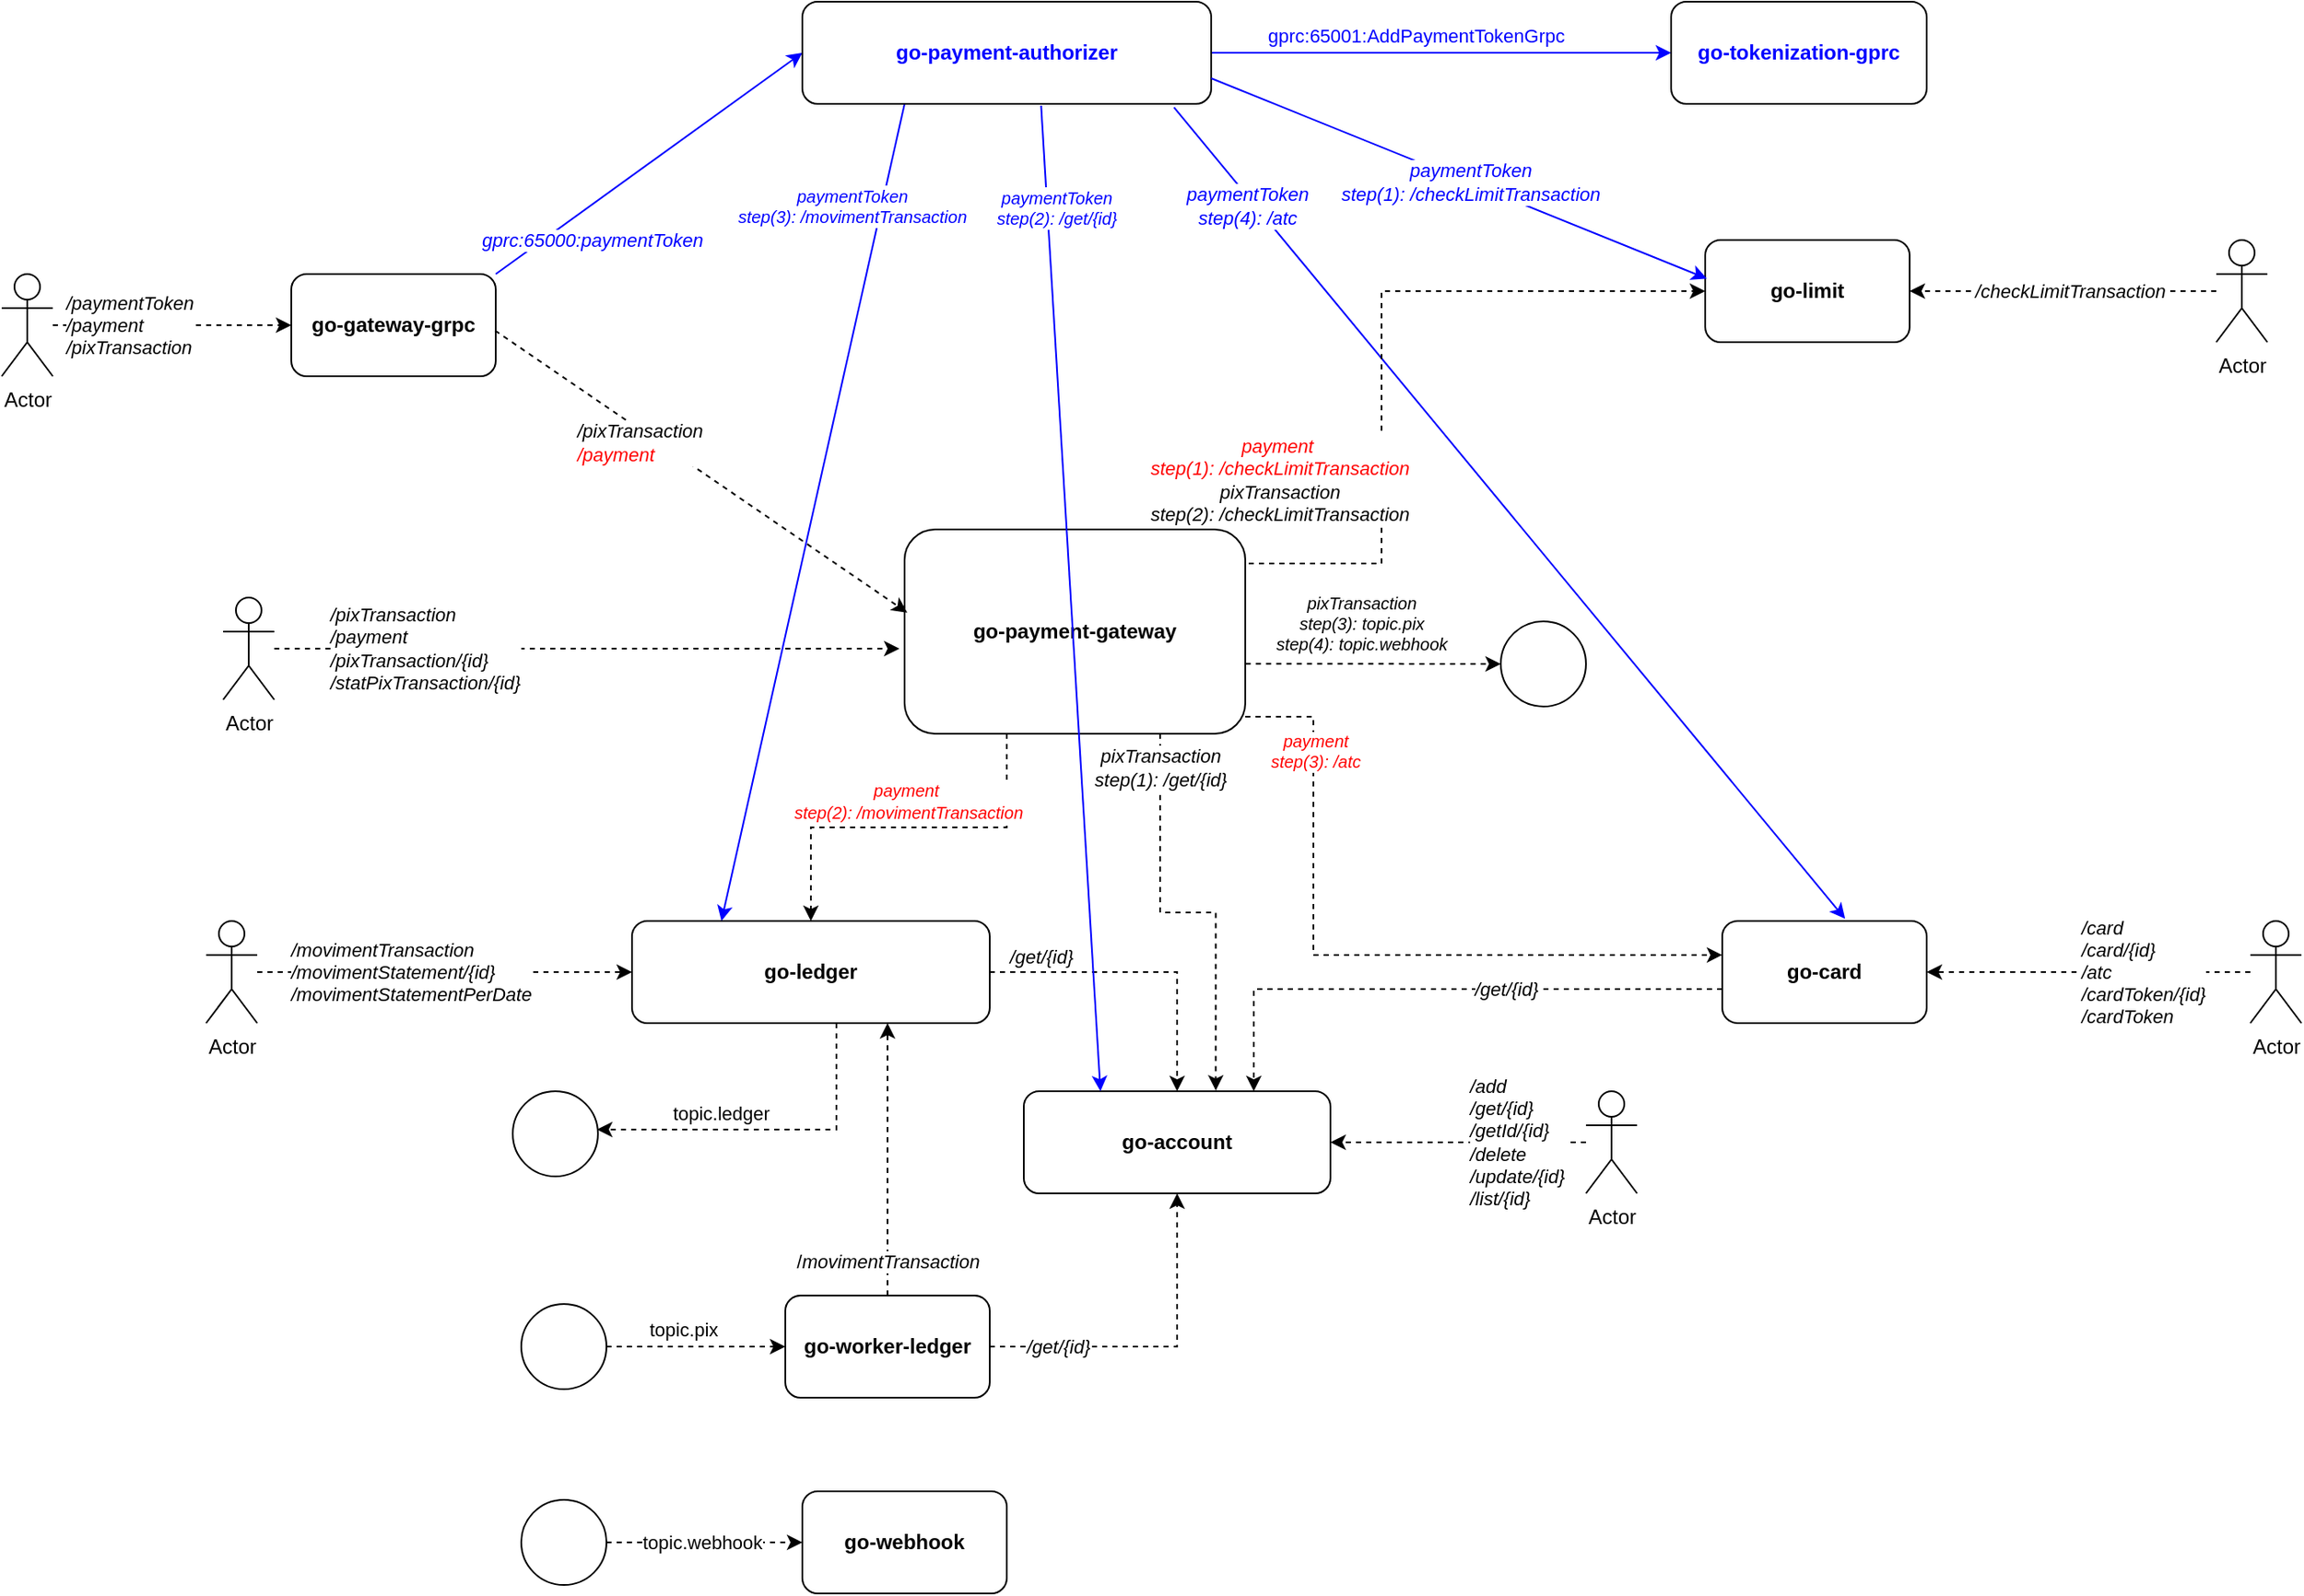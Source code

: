 <mxfile version="24.7.5">
  <diagram name="Página-1" id="hs4eidEB3ET79FOGPKu9">
    <mxGraphModel dx="2162" dy="1280" grid="0" gridSize="10" guides="1" tooltips="1" connect="1" arrows="1" fold="1" page="0" pageScale="1" pageWidth="4681" pageHeight="3300" math="0" shadow="0">
      <root>
        <mxCell id="0" />
        <mxCell id="1" parent="0" />
        <mxCell id="yO5S6J-YgCtZeVcnPbtX-7" style="rounded=0;orthogonalLoop=1;jettySize=auto;html=1;entryX=0;entryY=0.5;entryDx=0;entryDy=0;exitX=1;exitY=0;exitDx=0;exitDy=0;strokeColor=#0000FF;fontStyle=0;fontColor=#0000FF;" edge="1" parent="1" source="yO5S6J-YgCtZeVcnPbtX-2" target="yO5S6J-YgCtZeVcnPbtX-3">
          <mxGeometry relative="1" as="geometry">
            <mxPoint x="269.98" y="40" as="sourcePoint" />
            <mxPoint x="499.98" y="-170" as="targetPoint" />
          </mxGeometry>
        </mxCell>
        <mxCell id="yO5S6J-YgCtZeVcnPbtX-13" value="&lt;i&gt;&lt;font color=&quot;#0000ff&quot;&gt;gprc:65000:paymentToken&lt;/font&gt;&lt;/i&gt;" style="edgeLabel;html=1;align=left;verticalAlign=middle;resizable=0;points=[];" vertex="1" connectable="0" parent="yO5S6J-YgCtZeVcnPbtX-7">
          <mxGeometry x="0.074" y="-2" relative="1" as="geometry">
            <mxPoint x="-108" y="48" as="offset" />
          </mxGeometry>
        </mxCell>
        <mxCell id="yO5S6J-YgCtZeVcnPbtX-2" value="&lt;b&gt;go-gateway-grpc&lt;/b&gt;" style="rounded=1;whiteSpace=wrap;html=1;" vertex="1" parent="1">
          <mxGeometry y="-110" width="120" height="60" as="geometry" />
        </mxCell>
        <mxCell id="yO5S6J-YgCtZeVcnPbtX-15" style="edgeStyle=orthogonalEdgeStyle;rounded=0;orthogonalLoop=1;jettySize=auto;html=1;strokeColor=#0000FF;" edge="1" parent="1" source="yO5S6J-YgCtZeVcnPbtX-3" target="yO5S6J-YgCtZeVcnPbtX-14">
          <mxGeometry relative="1" as="geometry" />
        </mxCell>
        <mxCell id="yO5S6J-YgCtZeVcnPbtX-36" value="&lt;font color=&quot;#0000ff&quot;&gt;gprc:65001:AddPaymentTokenGrpc&lt;/font&gt;" style="edgeLabel;html=1;align=center;verticalAlign=middle;resizable=0;points=[];" vertex="1" connectable="0" parent="yO5S6J-YgCtZeVcnPbtX-15">
          <mxGeometry x="-0.158" relative="1" as="geometry">
            <mxPoint x="6" y="-10" as="offset" />
          </mxGeometry>
        </mxCell>
        <mxCell id="yO5S6J-YgCtZeVcnPbtX-82" style="rounded=0;orthogonalLoop=1;jettySize=auto;html=1;entryX=0.25;entryY=0;entryDx=0;entryDy=0;strokeColor=#0000FF;exitX=0.25;exitY=1;exitDx=0;exitDy=0;" edge="1" parent="1" source="yO5S6J-YgCtZeVcnPbtX-3" target="yO5S6J-YgCtZeVcnPbtX-17">
          <mxGeometry relative="1" as="geometry" />
        </mxCell>
        <mxCell id="yO5S6J-YgCtZeVcnPbtX-83" value="&lt;i style=&quot;font-size: 10px;&quot;&gt;&lt;font style=&quot;font-size: 10px;&quot; color=&quot;#0000ff&quot;&gt;paymentToken&lt;/font&gt;&lt;/i&gt;&lt;div style=&quot;font-size: 10px;&quot;&gt;&lt;i style=&quot;&quot;&gt;&lt;font style=&quot;font-size: 10px;&quot; color=&quot;#0000ff&quot;&gt;step(3): /movimentTransaction&lt;/font&gt;&lt;/i&gt;&lt;/div&gt;" style="edgeLabel;html=1;align=center;verticalAlign=middle;resizable=0;points=[];" vertex="1" connectable="0" parent="yO5S6J-YgCtZeVcnPbtX-82">
          <mxGeometry x="-0.4" y="-2" relative="1" as="geometry">
            <mxPoint x="3" y="-84" as="offset" />
          </mxGeometry>
        </mxCell>
        <mxCell id="yO5S6J-YgCtZeVcnPbtX-84" style="rounded=0;orthogonalLoop=1;jettySize=auto;html=1;entryX=0.601;entryY=-0.022;entryDx=0;entryDy=0;strokeColor=#0000FF;exitX=0.909;exitY=1.035;exitDx=0;exitDy=0;exitPerimeter=0;entryPerimeter=0;" edge="1" parent="1" source="yO5S6J-YgCtZeVcnPbtX-3" target="yO5S6J-YgCtZeVcnPbtX-16">
          <mxGeometry relative="1" as="geometry" />
        </mxCell>
        <mxCell id="yO5S6J-YgCtZeVcnPbtX-85" value="&lt;i&gt;&lt;font color=&quot;#0000ff&quot;&gt;paymentToken&lt;/font&gt;&lt;/i&gt;&lt;div&gt;&lt;i&gt;&lt;font color=&quot;#0000ff&quot;&gt;step(4): /atc&lt;/font&gt;&lt;/i&gt;&lt;/div&gt;" style="edgeLabel;html=1;align=center;verticalAlign=middle;resizable=0;points=[];" vertex="1" connectable="0" parent="yO5S6J-YgCtZeVcnPbtX-84">
          <mxGeometry x="-0.489" y="-1" relative="1" as="geometry">
            <mxPoint x="-57" y="-65" as="offset" />
          </mxGeometry>
        </mxCell>
        <mxCell id="yO5S6J-YgCtZeVcnPbtX-3" value="&lt;b&gt;&lt;font color=&quot;#0000ff&quot;&gt;go-payment-authorizer&lt;/font&gt;&lt;/b&gt;" style="rounded=1;whiteSpace=wrap;html=1;" vertex="1" parent="1">
          <mxGeometry x="300" y="-270" width="240" height="60" as="geometry" />
        </mxCell>
        <mxCell id="yO5S6J-YgCtZeVcnPbtX-61" style="edgeStyle=orthogonalEdgeStyle;rounded=0;orthogonalLoop=1;jettySize=auto;html=1;entryX=0;entryY=0.5;entryDx=0;entryDy=0;dashed=1;exitX=1;exitY=0.25;exitDx=0;exitDy=0;" edge="1" parent="1" source="yO5S6J-YgCtZeVcnPbtX-5" target="yO5S6J-YgCtZeVcnPbtX-6">
          <mxGeometry relative="1" as="geometry">
            <Array as="points">
              <mxPoint x="560" y="60" />
              <mxPoint x="640" y="60" />
              <mxPoint x="640" y="-100" />
            </Array>
          </mxGeometry>
        </mxCell>
        <mxCell id="yO5S6J-YgCtZeVcnPbtX-66" value="&lt;i style=&quot;text-align: left;&quot;&gt;&lt;font color=&quot;#ff0000&quot;&gt;payment&amp;nbsp;&lt;/font&gt;&lt;/i&gt;&lt;div&gt;&lt;font color=&quot;#ff0000&quot;&gt;&lt;i&gt;step(1):&amp;nbsp;&lt;/i&gt;&lt;i&gt;/checkLimitTransaction&lt;/i&gt;&lt;/font&gt;&lt;/div&gt;&lt;div&gt;&lt;i&gt;pixTransaction&lt;/i&gt;&lt;/div&gt;&lt;div&gt;&lt;i&gt;step(2): /checkLimitTransaction&lt;/i&gt;&lt;/div&gt;" style="edgeLabel;html=1;align=center;verticalAlign=middle;resizable=0;points=[];" vertex="1" connectable="0" parent="yO5S6J-YgCtZeVcnPbtX-61">
          <mxGeometry x="-0.124" y="-1" relative="1" as="geometry">
            <mxPoint x="-61" y="53" as="offset" />
          </mxGeometry>
        </mxCell>
        <mxCell id="yO5S6J-YgCtZeVcnPbtX-62" style="edgeStyle=orthogonalEdgeStyle;rounded=0;orthogonalLoop=1;jettySize=auto;html=1;entryX=0.626;entryY=-0.007;entryDx=0;entryDy=0;dashed=1;entryPerimeter=0;" edge="1" parent="1" source="yO5S6J-YgCtZeVcnPbtX-5" target="yO5S6J-YgCtZeVcnPbtX-18">
          <mxGeometry relative="1" as="geometry">
            <Array as="points">
              <mxPoint x="510" y="265" />
              <mxPoint x="543" y="265" />
            </Array>
          </mxGeometry>
        </mxCell>
        <mxCell id="yO5S6J-YgCtZeVcnPbtX-65" value="&lt;div&gt;&lt;i&gt;pixTransaction&lt;/i&gt;&lt;/div&gt;&lt;i&gt;step(1): /get/{id}&lt;/i&gt;" style="edgeLabel;html=1;align=center;verticalAlign=middle;resizable=0;points=[];" vertex="1" connectable="0" parent="yO5S6J-YgCtZeVcnPbtX-62">
          <mxGeometry x="-0.083" y="-1" relative="1" as="geometry">
            <mxPoint x="-6" y="-86" as="offset" />
          </mxGeometry>
        </mxCell>
        <mxCell id="yO5S6J-YgCtZeVcnPbtX-63" style="rounded=0;orthogonalLoop=1;jettySize=auto;html=1;entryX=0.5;entryY=0;entryDx=0;entryDy=0;dashed=1;edgeStyle=orthogonalEdgeStyle;" edge="1" parent="1" source="yO5S6J-YgCtZeVcnPbtX-5" target="yO5S6J-YgCtZeVcnPbtX-17">
          <mxGeometry relative="1" as="geometry">
            <Array as="points">
              <mxPoint x="420" y="215" />
              <mxPoint x="305" y="215" />
            </Array>
          </mxGeometry>
        </mxCell>
        <mxCell id="yO5S6J-YgCtZeVcnPbtX-67" value="&lt;div style=&quot;font-size: 10px;&quot;&gt;&lt;font color=&quot;#ff0000&quot; style=&quot;font-size: 10px;&quot;&gt;&lt;i style=&quot;&quot;&gt;&lt;span style=&quot;text-align: left;&quot;&gt;payment&amp;nbsp;&lt;/span&gt;&lt;br&gt;&lt;/i&gt;&lt;/font&gt;&lt;/div&gt;&lt;font color=&quot;#ff0000&quot; style=&quot;font-size: 10px;&quot;&gt;&lt;i&gt;step(2): /movimentTransaction&lt;/i&gt;&lt;/font&gt;" style="edgeLabel;html=1;align=center;verticalAlign=middle;resizable=0;points=[];" vertex="1" connectable="0" parent="yO5S6J-YgCtZeVcnPbtX-63">
          <mxGeometry x="0.098" y="-1" relative="1" as="geometry">
            <mxPoint x="10" y="-14" as="offset" />
          </mxGeometry>
        </mxCell>
        <mxCell id="yO5S6J-YgCtZeVcnPbtX-5" value="&lt;b&gt;go-payment-gateway&lt;/b&gt;" style="rounded=1;whiteSpace=wrap;html=1;" vertex="1" parent="1">
          <mxGeometry x="360" y="40" width="200" height="120" as="geometry" />
        </mxCell>
        <mxCell id="yO5S6J-YgCtZeVcnPbtX-6" value="&lt;b&gt;go-limit&lt;/b&gt;" style="rounded=1;whiteSpace=wrap;html=1;" vertex="1" parent="1">
          <mxGeometry x="830" y="-130" width="120" height="60" as="geometry" />
        </mxCell>
        <mxCell id="yO5S6J-YgCtZeVcnPbtX-8" style="rounded=0;orthogonalLoop=1;jettySize=auto;html=1;entryX=0.008;entryY=0.407;entryDx=0;entryDy=0;dashed=1;exitX=0.997;exitY=0.553;exitDx=0;exitDy=0;exitPerimeter=0;entryPerimeter=0;" edge="1" parent="1" source="yO5S6J-YgCtZeVcnPbtX-2" target="yO5S6J-YgCtZeVcnPbtX-5">
          <mxGeometry relative="1" as="geometry">
            <mxPoint x="230" y="60" as="sourcePoint" />
            <mxPoint x="450" y="150" as="targetPoint" />
          </mxGeometry>
        </mxCell>
        <mxCell id="yO5S6J-YgCtZeVcnPbtX-11" value="&lt;i&gt;/pixTransaction&lt;/i&gt;&lt;div&gt;&lt;i&gt;&lt;font color=&quot;#ff0000&quot;&gt;/payment&lt;/font&gt;&lt;/i&gt;&lt;/div&gt;" style="edgeLabel;html=1;align=left;verticalAlign=middle;resizable=0;points=[];" vertex="1" connectable="0" parent="yO5S6J-YgCtZeVcnPbtX-8">
          <mxGeometry x="-0.106" y="-1" relative="1" as="geometry">
            <mxPoint x="-61" y="-9" as="offset" />
          </mxGeometry>
        </mxCell>
        <mxCell id="yO5S6J-YgCtZeVcnPbtX-14" value="&lt;b&gt;&lt;font color=&quot;#0000ff&quot;&gt;go-tokenization-gprc&lt;/font&gt;&lt;/b&gt;" style="rounded=1;whiteSpace=wrap;html=1;" vertex="1" parent="1">
          <mxGeometry x="810" y="-270" width="150" height="60" as="geometry" />
        </mxCell>
        <mxCell id="yO5S6J-YgCtZeVcnPbtX-19" style="rounded=0;orthogonalLoop=1;jettySize=auto;html=1;entryX=0.75;entryY=0;entryDx=0;entryDy=0;dashed=1;edgeStyle=orthogonalEdgeStyle;" edge="1" parent="1" source="yO5S6J-YgCtZeVcnPbtX-16" target="yO5S6J-YgCtZeVcnPbtX-18">
          <mxGeometry relative="1" as="geometry">
            <Array as="points">
              <mxPoint x="565" y="310" />
            </Array>
          </mxGeometry>
        </mxCell>
        <mxCell id="yO5S6J-YgCtZeVcnPbtX-57" value="&lt;i&gt;/get/{id}&lt;/i&gt;" style="edgeLabel;html=1;align=center;verticalAlign=middle;resizable=0;points=[];" vertex="1" connectable="0" parent="yO5S6J-YgCtZeVcnPbtX-19">
          <mxGeometry x="0.276" relative="1" as="geometry">
            <mxPoint x="86" as="offset" />
          </mxGeometry>
        </mxCell>
        <mxCell id="yO5S6J-YgCtZeVcnPbtX-16" value="&lt;b&gt;go-card&lt;/b&gt;" style="rounded=1;whiteSpace=wrap;html=1;" vertex="1" parent="1">
          <mxGeometry x="840" y="270" width="120" height="60" as="geometry" />
        </mxCell>
        <mxCell id="yO5S6J-YgCtZeVcnPbtX-20" style="edgeStyle=orthogonalEdgeStyle;rounded=0;orthogonalLoop=1;jettySize=auto;html=1;entryX=0.5;entryY=0;entryDx=0;entryDy=0;dashed=1;" edge="1" parent="1" source="yO5S6J-YgCtZeVcnPbtX-17" target="yO5S6J-YgCtZeVcnPbtX-18">
          <mxGeometry relative="1" as="geometry" />
        </mxCell>
        <mxCell id="yO5S6J-YgCtZeVcnPbtX-44" value="&lt;i&gt;/get/{id}&lt;/i&gt;" style="edgeLabel;html=1;align=center;verticalAlign=middle;resizable=0;points=[];" vertex="1" connectable="0" parent="yO5S6J-YgCtZeVcnPbtX-20">
          <mxGeometry x="0.614" y="3" relative="1" as="geometry">
            <mxPoint x="-83" y="-45" as="offset" />
          </mxGeometry>
        </mxCell>
        <mxCell id="yO5S6J-YgCtZeVcnPbtX-26" style="rounded=0;orthogonalLoop=1;jettySize=auto;html=1;dashed=1;entryX=0.989;entryY=0.449;entryDx=0;entryDy=0;entryPerimeter=0;edgeStyle=orthogonalEdgeStyle;" edge="1" parent="1" source="yO5S6J-YgCtZeVcnPbtX-17" target="yO5S6J-YgCtZeVcnPbtX-29">
          <mxGeometry relative="1" as="geometry">
            <Array as="points">
              <mxPoint x="320" y="393" />
            </Array>
          </mxGeometry>
        </mxCell>
        <mxCell id="yO5S6J-YgCtZeVcnPbtX-27" value="topic.ledger" style="edgeLabel;html=1;align=center;verticalAlign=middle;resizable=0;points=[];" vertex="1" connectable="0" parent="yO5S6J-YgCtZeVcnPbtX-26">
          <mxGeometry x="0.044" y="1" relative="1" as="geometry">
            <mxPoint x="-25" y="-11" as="offset" />
          </mxGeometry>
        </mxCell>
        <mxCell id="yO5S6J-YgCtZeVcnPbtX-17" value="&lt;b&gt;go-ledger&lt;/b&gt;" style="rounded=1;whiteSpace=wrap;html=1;" vertex="1" parent="1">
          <mxGeometry x="200" y="270" width="210" height="60" as="geometry" />
        </mxCell>
        <mxCell id="yO5S6J-YgCtZeVcnPbtX-18" value="&lt;b&gt;go-account&lt;/b&gt;" style="rounded=1;whiteSpace=wrap;html=1;" vertex="1" parent="1">
          <mxGeometry x="430" y="370" width="180" height="60" as="geometry" />
        </mxCell>
        <mxCell id="yO5S6J-YgCtZeVcnPbtX-22" style="edgeStyle=orthogonalEdgeStyle;rounded=0;orthogonalLoop=1;jettySize=auto;html=1;entryX=0.5;entryY=1;entryDx=0;entryDy=0;dashed=1;" edge="1" parent="1" source="yO5S6J-YgCtZeVcnPbtX-21" target="yO5S6J-YgCtZeVcnPbtX-18">
          <mxGeometry relative="1" as="geometry" />
        </mxCell>
        <mxCell id="yO5S6J-YgCtZeVcnPbtX-94" value="&lt;i&gt;/get/{id}&lt;/i&gt;" style="edgeLabel;html=1;align=center;verticalAlign=middle;resizable=0;points=[];" vertex="1" connectable="0" parent="yO5S6J-YgCtZeVcnPbtX-22">
          <mxGeometry x="-0.531" y="-3" relative="1" as="geometry">
            <mxPoint x="-7" y="-3" as="offset" />
          </mxGeometry>
        </mxCell>
        <mxCell id="yO5S6J-YgCtZeVcnPbtX-28" style="edgeStyle=orthogonalEdgeStyle;rounded=0;orthogonalLoop=1;jettySize=auto;html=1;dashed=1;" edge="1" parent="1" source="yO5S6J-YgCtZeVcnPbtX-21" target="yO5S6J-YgCtZeVcnPbtX-17">
          <mxGeometry relative="1" as="geometry">
            <Array as="points">
              <mxPoint x="350" y="400" />
              <mxPoint x="350" y="400" />
            </Array>
          </mxGeometry>
        </mxCell>
        <mxCell id="yO5S6J-YgCtZeVcnPbtX-60" value="/&lt;i&gt;movimentTransaction&lt;/i&gt;" style="edgeLabel;html=1;align=center;verticalAlign=middle;resizable=0;points=[];" vertex="1" connectable="0" parent="yO5S6J-YgCtZeVcnPbtX-28">
          <mxGeometry x="-0.213" y="-1" relative="1" as="geometry">
            <mxPoint x="-1" y="43" as="offset" />
          </mxGeometry>
        </mxCell>
        <mxCell id="yO5S6J-YgCtZeVcnPbtX-21" value="&lt;b&gt;go-worker-ledger&lt;/b&gt;" style="rounded=1;whiteSpace=wrap;html=1;" vertex="1" parent="1">
          <mxGeometry x="290" y="490" width="120" height="60" as="geometry" />
        </mxCell>
        <mxCell id="yO5S6J-YgCtZeVcnPbtX-24" style="rounded=0;orthogonalLoop=1;jettySize=auto;html=1;entryX=0;entryY=0.5;entryDx=0;entryDy=0;dashed=1;" edge="1" parent="1" source="yO5S6J-YgCtZeVcnPbtX-23" target="yO5S6J-YgCtZeVcnPbtX-21">
          <mxGeometry relative="1" as="geometry" />
        </mxCell>
        <mxCell id="yO5S6J-YgCtZeVcnPbtX-25" value="topic.pix" style="edgeLabel;html=1;align=center;verticalAlign=middle;resizable=0;points=[];" vertex="1" connectable="0" parent="yO5S6J-YgCtZeVcnPbtX-24">
          <mxGeometry x="-0.347" y="-1" relative="1" as="geometry">
            <mxPoint x="10" y="-11" as="offset" />
          </mxGeometry>
        </mxCell>
        <mxCell id="yO5S6J-YgCtZeVcnPbtX-23" value="" style="ellipse;whiteSpace=wrap;html=1;aspect=fixed;" vertex="1" parent="1">
          <mxGeometry x="135" y="495" width="50" height="50" as="geometry" />
        </mxCell>
        <mxCell id="yO5S6J-YgCtZeVcnPbtX-29" value="" style="ellipse;whiteSpace=wrap;html=1;aspect=fixed;" vertex="1" parent="1">
          <mxGeometry x="130" y="370" width="50" height="50" as="geometry" />
        </mxCell>
        <mxCell id="yO5S6J-YgCtZeVcnPbtX-31" style="rounded=0;orthogonalLoop=1;jettySize=auto;html=1;entryX=0;entryY=0.5;entryDx=0;entryDy=0;dashed=1;" edge="1" parent="1" source="yO5S6J-YgCtZeVcnPbtX-30" target="yO5S6J-YgCtZeVcnPbtX-17">
          <mxGeometry relative="1" as="geometry" />
        </mxCell>
        <mxCell id="yO5S6J-YgCtZeVcnPbtX-32" value="&lt;div&gt;&lt;i&gt;/movimentTransaction&lt;/i&gt;&lt;/div&gt;&lt;div&gt;&lt;i&gt;/movimentStatement/{id}&lt;/i&gt;&lt;/div&gt;&lt;div&gt;&lt;i&gt;/movimentStatementPerDate&lt;/i&gt;&lt;/div&gt;" style="edgeLabel;html=1;align=left;verticalAlign=middle;resizable=0;points=[];" vertex="1" connectable="0" parent="yO5S6J-YgCtZeVcnPbtX-31">
          <mxGeometry x="-0.245" y="-2" relative="1" as="geometry">
            <mxPoint x="-65" y="-2" as="offset" />
          </mxGeometry>
        </mxCell>
        <mxCell id="yO5S6J-YgCtZeVcnPbtX-30" value="Actor" style="shape=umlActor;verticalLabelPosition=bottom;verticalAlign=top;html=1;outlineConnect=0;" vertex="1" parent="1">
          <mxGeometry x="-50" y="270" width="30" height="60" as="geometry" />
        </mxCell>
        <mxCell id="yO5S6J-YgCtZeVcnPbtX-34" style="edgeStyle=orthogonalEdgeStyle;rounded=0;orthogonalLoop=1;jettySize=auto;html=1;dashed=1;" edge="1" parent="1" source="yO5S6J-YgCtZeVcnPbtX-33" target="yO5S6J-YgCtZeVcnPbtX-2">
          <mxGeometry relative="1" as="geometry" />
        </mxCell>
        <mxCell id="yO5S6J-YgCtZeVcnPbtX-35" value="&lt;div&gt;&lt;i&gt;/paymentToken&lt;/i&gt;&lt;/div&gt;&lt;div&gt;&lt;i&gt;/payment&lt;/i&gt;&lt;/div&gt;&lt;div&gt;&lt;i&gt;/pixTransaction&lt;/i&gt;&lt;/div&gt;" style="edgeLabel;html=1;align=left;verticalAlign=middle;resizable=0;points=[];" vertex="1" connectable="0" parent="yO5S6J-YgCtZeVcnPbtX-34">
          <mxGeometry x="-0.099" y="-1" relative="1" as="geometry">
            <mxPoint x="-57" y="-1" as="offset" />
          </mxGeometry>
        </mxCell>
        <mxCell id="yO5S6J-YgCtZeVcnPbtX-33" value="Actor" style="shape=umlActor;verticalLabelPosition=bottom;verticalAlign=top;html=1;outlineConnect=0;" vertex="1" parent="1">
          <mxGeometry x="-170" y="-110" width="30" height="60" as="geometry" />
        </mxCell>
        <mxCell id="yO5S6J-YgCtZeVcnPbtX-40" value="Actor" style="shape=umlActor;verticalLabelPosition=bottom;verticalAlign=top;html=1;outlineConnect=0;" vertex="1" parent="1">
          <mxGeometry x="-40" y="80" width="30" height="60" as="geometry" />
        </mxCell>
        <mxCell id="yO5S6J-YgCtZeVcnPbtX-41" style="edgeStyle=orthogonalEdgeStyle;rounded=0;orthogonalLoop=1;jettySize=auto;html=1;dashed=1;" edge="1" parent="1" source="yO5S6J-YgCtZeVcnPbtX-40">
          <mxGeometry relative="1" as="geometry">
            <mxPoint x="357" y="110" as="targetPoint" />
          </mxGeometry>
        </mxCell>
        <mxCell id="yO5S6J-YgCtZeVcnPbtX-42" value="&lt;i style=&quot;&quot;&gt;/pixTransaction&lt;/i&gt;&lt;div style=&quot;&quot;&gt;&lt;i&gt;/payment&lt;/i&gt;&lt;/div&gt;&lt;div style=&quot;&quot;&gt;&lt;div&gt;&lt;i&gt;/pixTransaction/{id}&lt;/i&gt;&lt;/div&gt;&lt;div&gt;&lt;i&gt;/statPixTransaction/{id}&lt;/i&gt;&lt;/div&gt;&lt;/div&gt;" style="edgeLabel;html=1;align=left;verticalAlign=middle;resizable=0;points=[];" vertex="1" connectable="0" parent="yO5S6J-YgCtZeVcnPbtX-41">
          <mxGeometry x="-0.218" relative="1" as="geometry">
            <mxPoint x="-113" as="offset" />
          </mxGeometry>
        </mxCell>
        <mxCell id="yO5S6J-YgCtZeVcnPbtX-45" value="Actor" style="shape=umlActor;verticalLabelPosition=bottom;verticalAlign=top;html=1;outlineConnect=0;" vertex="1" parent="1">
          <mxGeometry x="760" y="370" width="30" height="60" as="geometry" />
        </mxCell>
        <mxCell id="yO5S6J-YgCtZeVcnPbtX-46" style="edgeStyle=orthogonalEdgeStyle;rounded=0;orthogonalLoop=1;jettySize=auto;html=1;entryX=1;entryY=0.5;entryDx=0;entryDy=0;dashed=1;" edge="1" parent="1" source="yO5S6J-YgCtZeVcnPbtX-45" target="yO5S6J-YgCtZeVcnPbtX-18">
          <mxGeometry relative="1" as="geometry" />
        </mxCell>
        <mxCell id="yO5S6J-YgCtZeVcnPbtX-47" value="&lt;i&gt;/add&lt;/i&gt;&lt;div&gt;&lt;i&gt;/get/{id}&lt;/i&gt;&lt;/div&gt;&lt;div&gt;&lt;i&gt;/getId/{id}&lt;/i&gt;&lt;/div&gt;&lt;div&gt;&lt;i&gt;/delete&lt;/i&gt;&lt;/div&gt;&lt;div&gt;&lt;i&gt;/update/{id}&lt;/i&gt;&lt;/div&gt;&lt;div&gt;&lt;i&gt;/list/{id}&lt;/i&gt;&lt;/div&gt;" style="edgeLabel;html=1;align=left;verticalAlign=middle;resizable=0;points=[];" vertex="1" connectable="0" parent="yO5S6J-YgCtZeVcnPbtX-46">
          <mxGeometry x="0.001" relative="1" as="geometry">
            <mxPoint x="5" as="offset" />
          </mxGeometry>
        </mxCell>
        <mxCell id="yO5S6J-YgCtZeVcnPbtX-50" style="edgeStyle=orthogonalEdgeStyle;rounded=0;orthogonalLoop=1;jettySize=auto;html=1;entryX=1;entryY=0.5;entryDx=0;entryDy=0;dashed=1;" edge="1" parent="1" source="yO5S6J-YgCtZeVcnPbtX-48" target="yO5S6J-YgCtZeVcnPbtX-6">
          <mxGeometry relative="1" as="geometry" />
        </mxCell>
        <mxCell id="yO5S6J-YgCtZeVcnPbtX-51" value="&lt;i&gt;/checkLimitTransaction&lt;/i&gt;" style="edgeLabel;html=1;align=center;verticalAlign=middle;resizable=0;points=[];" vertex="1" connectable="0" parent="yO5S6J-YgCtZeVcnPbtX-50">
          <mxGeometry x="-0.041" relative="1" as="geometry">
            <mxPoint as="offset" />
          </mxGeometry>
        </mxCell>
        <mxCell id="yO5S6J-YgCtZeVcnPbtX-48" value="Actor" style="shape=umlActor;verticalLabelPosition=bottom;verticalAlign=top;html=1;outlineConnect=0;" vertex="1" parent="1">
          <mxGeometry x="1130" y="-130" width="30" height="60" as="geometry" />
        </mxCell>
        <mxCell id="yO5S6J-YgCtZeVcnPbtX-55" style="edgeStyle=orthogonalEdgeStyle;rounded=0;orthogonalLoop=1;jettySize=auto;html=1;entryX=1;entryY=0.5;entryDx=0;entryDy=0;dashed=1;" edge="1" parent="1" source="yO5S6J-YgCtZeVcnPbtX-54" target="yO5S6J-YgCtZeVcnPbtX-16">
          <mxGeometry relative="1" as="geometry" />
        </mxCell>
        <mxCell id="yO5S6J-YgCtZeVcnPbtX-58" value="&lt;i&gt;/card&lt;/i&gt;&lt;div&gt;&lt;i&gt;/card/{id}&lt;/i&gt;&lt;/div&gt;&lt;div&gt;&lt;i&gt;/atc&lt;/i&gt;&lt;/div&gt;&lt;div&gt;&lt;i&gt;/cardToken/{id}&lt;/i&gt;&lt;/div&gt;&lt;div&gt;&lt;i&gt;/cardToken&lt;/i&gt;&lt;/div&gt;" style="edgeLabel;html=1;align=left;verticalAlign=middle;resizable=0;points=[];" vertex="1" connectable="0" parent="yO5S6J-YgCtZeVcnPbtX-55">
          <mxGeometry x="0.009" relative="1" as="geometry">
            <mxPoint x="-5" as="offset" />
          </mxGeometry>
        </mxCell>
        <mxCell id="yO5S6J-YgCtZeVcnPbtX-54" value="Actor" style="shape=umlActor;verticalLabelPosition=bottom;verticalAlign=top;html=1;outlineConnect=0;" vertex="1" parent="1">
          <mxGeometry x="1150" y="270" width="30" height="60" as="geometry" />
        </mxCell>
        <mxCell id="yO5S6J-YgCtZeVcnPbtX-68" style="edgeStyle=orthogonalEdgeStyle;rounded=0;orthogonalLoop=1;jettySize=auto;html=1;entryX=0;entryY=0.333;entryDx=0;entryDy=0;entryPerimeter=0;dashed=1;" edge="1" parent="1" source="yO5S6J-YgCtZeVcnPbtX-5" target="yO5S6J-YgCtZeVcnPbtX-16">
          <mxGeometry relative="1" as="geometry">
            <Array as="points">
              <mxPoint x="600" y="150" />
              <mxPoint x="600" y="290" />
            </Array>
          </mxGeometry>
        </mxCell>
        <mxCell id="yO5S6J-YgCtZeVcnPbtX-69" value="&lt;font color=&quot;#ff0000&quot;&gt;payment&lt;/font&gt;&lt;div style=&quot;font-size: 10px;&quot;&gt;&lt;font color=&quot;#ff0000&quot;&gt;step(3): /atc&lt;/font&gt;&lt;/div&gt;" style="edgeLabel;html=1;align=center;verticalAlign=middle;resizable=0;points=[];fontStyle=2;fontSize=10;" vertex="1" connectable="0" parent="yO5S6J-YgCtZeVcnPbtX-68">
          <mxGeometry x="-0.083" y="-1" relative="1" as="geometry">
            <mxPoint x="-12" y="-121" as="offset" />
          </mxGeometry>
        </mxCell>
        <mxCell id="yO5S6J-YgCtZeVcnPbtX-70" value="" style="ellipse;whiteSpace=wrap;html=1;aspect=fixed;" vertex="1" parent="1">
          <mxGeometry x="710" y="94" width="50" height="50" as="geometry" />
        </mxCell>
        <mxCell id="yO5S6J-YgCtZeVcnPbtX-71" style="rounded=0;orthogonalLoop=1;jettySize=auto;html=1;dashed=1;exitX=1.001;exitY=0.657;exitDx=0;exitDy=0;entryX=0;entryY=0.5;entryDx=0;entryDy=0;exitPerimeter=0;" edge="1" parent="1" source="yO5S6J-YgCtZeVcnPbtX-5" target="yO5S6J-YgCtZeVcnPbtX-70">
          <mxGeometry relative="1" as="geometry">
            <mxPoint x="560" y="125" as="sourcePoint" />
            <mxPoint x="690.0" y="120" as="targetPoint" />
          </mxGeometry>
        </mxCell>
        <mxCell id="yO5S6J-YgCtZeVcnPbtX-72" value="&lt;i style=&quot;font-size: 10px;&quot;&gt;&lt;font style=&quot;font-size: 10px;&quot;&gt;pixTransaction&lt;/font&gt;&lt;/i&gt;&lt;div style=&quot;font-size: 10px;&quot;&gt;&lt;i&gt;&lt;font style=&quot;font-size: 10px;&quot;&gt;step(3): topic.pix&lt;/font&gt;&lt;/i&gt;&lt;/div&gt;&lt;div style=&quot;font-size: 10px;&quot;&gt;&lt;i&gt;&lt;font style=&quot;font-size: 10px;&quot;&gt;step(4): topic.webhook&lt;/font&gt;&lt;/i&gt;&lt;/div&gt;" style="edgeLabel;html=1;align=center;verticalAlign=middle;resizable=0;points=[];" vertex="1" connectable="0" parent="yO5S6J-YgCtZeVcnPbtX-71">
          <mxGeometry x="0.208" y="-1" relative="1" as="geometry">
            <mxPoint x="-23" y="-25" as="offset" />
          </mxGeometry>
        </mxCell>
        <mxCell id="yO5S6J-YgCtZeVcnPbtX-75" style="rounded=0;orthogonalLoop=1;jettySize=auto;html=1;entryX=0.008;entryY=0.377;entryDx=0;entryDy=0;entryPerimeter=0;strokeColor=#0000FF;exitX=1;exitY=0.75;exitDx=0;exitDy=0;" edge="1" parent="1" source="yO5S6J-YgCtZeVcnPbtX-3" target="yO5S6J-YgCtZeVcnPbtX-6">
          <mxGeometry relative="1" as="geometry" />
        </mxCell>
        <mxCell id="yO5S6J-YgCtZeVcnPbtX-76" value="&lt;i&gt;&lt;font color=&quot;#0000ff&quot;&gt;paymentToken&lt;/font&gt;&lt;/i&gt;&lt;div&gt;&lt;i&gt;&lt;font color=&quot;#0000ff&quot;&gt;step(1): /checkLimitTransaction&lt;/font&gt;&lt;/i&gt;&lt;/div&gt;" style="edgeLabel;html=1;align=center;verticalAlign=middle;resizable=0;points=[];" vertex="1" connectable="0" parent="yO5S6J-YgCtZeVcnPbtX-75">
          <mxGeometry x="0.043" y="1" relative="1" as="geometry">
            <mxPoint as="offset" />
          </mxGeometry>
        </mxCell>
        <mxCell id="yO5S6J-YgCtZeVcnPbtX-80" style="rounded=0;orthogonalLoop=1;jettySize=auto;html=1;entryX=0.25;entryY=0;entryDx=0;entryDy=0;strokeColor=#0000FF;exitX=0.584;exitY=1.018;exitDx=0;exitDy=0;exitPerimeter=0;" edge="1" parent="1" source="yO5S6J-YgCtZeVcnPbtX-3" target="yO5S6J-YgCtZeVcnPbtX-18">
          <mxGeometry relative="1" as="geometry" />
        </mxCell>
        <mxCell id="yO5S6J-YgCtZeVcnPbtX-81" value="&lt;i style=&quot;font-size: 10px;&quot;&gt;&lt;font style=&quot;font-size: 10px;&quot; color=&quot;#0000ff&quot;&gt;paymentToken&lt;/font&gt;&lt;/i&gt;&lt;div style=&quot;font-size: 10px;&quot;&gt;&lt;i style=&quot;&quot;&gt;&lt;font style=&quot;font-size: 10px;&quot; color=&quot;#0000ff&quot;&gt;step(2): /get/{id}&lt;/font&gt;&lt;/i&gt;&lt;/div&gt;" style="edgeLabel;html=1;align=center;verticalAlign=middle;resizable=0;points=[];" vertex="1" connectable="0" parent="yO5S6J-YgCtZeVcnPbtX-80">
          <mxGeometry x="-0.6" y="-1" relative="1" as="geometry">
            <mxPoint x="3" y="-56" as="offset" />
          </mxGeometry>
        </mxCell>
        <mxCell id="yO5S6J-YgCtZeVcnPbtX-88" value="&lt;b&gt;go-webhook&lt;/b&gt;" style="rounded=1;whiteSpace=wrap;html=1;" vertex="1" parent="1">
          <mxGeometry x="300" y="605" width="120" height="60" as="geometry" />
        </mxCell>
        <mxCell id="yO5S6J-YgCtZeVcnPbtX-97" style="edgeStyle=orthogonalEdgeStyle;rounded=0;orthogonalLoop=1;jettySize=auto;html=1;entryX=0;entryY=0.5;entryDx=0;entryDy=0;dashed=1;" edge="1" parent="1" source="yO5S6J-YgCtZeVcnPbtX-96" target="yO5S6J-YgCtZeVcnPbtX-88">
          <mxGeometry relative="1" as="geometry" />
        </mxCell>
        <mxCell id="yO5S6J-YgCtZeVcnPbtX-98" value="topic.webhook" style="edgeLabel;html=1;align=center;verticalAlign=middle;resizable=0;points=[];" vertex="1" connectable="0" parent="yO5S6J-YgCtZeVcnPbtX-97">
          <mxGeometry x="-0.35" y="1" relative="1" as="geometry">
            <mxPoint x="18" y="1" as="offset" />
          </mxGeometry>
        </mxCell>
        <mxCell id="yO5S6J-YgCtZeVcnPbtX-96" value="" style="ellipse;whiteSpace=wrap;html=1;aspect=fixed;" vertex="1" parent="1">
          <mxGeometry x="135" y="610" width="50" height="50" as="geometry" />
        </mxCell>
      </root>
    </mxGraphModel>
  </diagram>
</mxfile>

